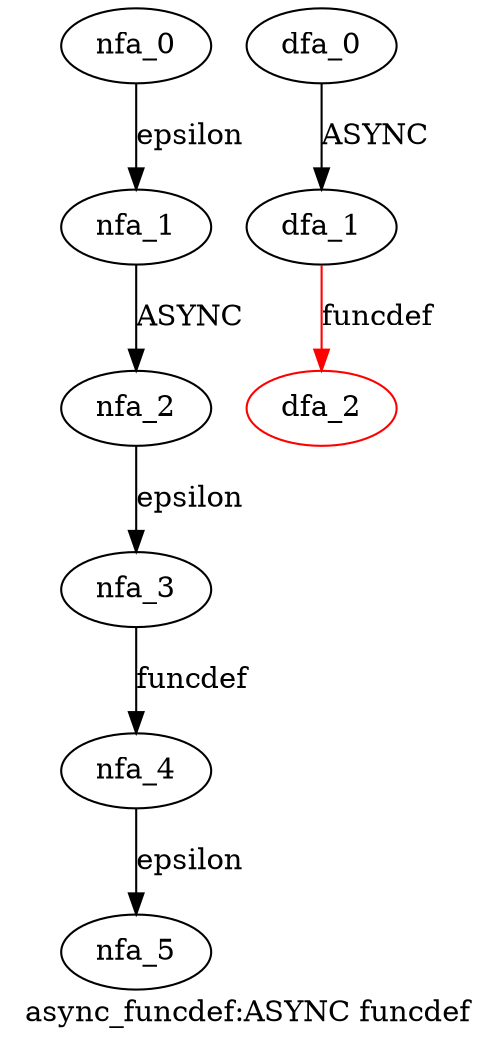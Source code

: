 digraph async_funcdef {
 graph[label="async_funcdef:ASYNC funcdef"]
 subgraph async_funcdef_nfa {
  nfa_0->nfa_1[label="epsilon"]
  nfa_1->nfa_2[label="ASYNC"]
  nfa_2->nfa_3[label="epsilon"]
  nfa_3->nfa_4[label="funcdef"]
  nfa_4->nfa_5[label="epsilon"]
  }
 subgraph async_funcdef_dfa {
  dfa_0->dfa_1[label="ASYNC"]
  dfa_1->dfa_2[label="funcdef",color=red]
  dfa_2[color=red]
  }
}
